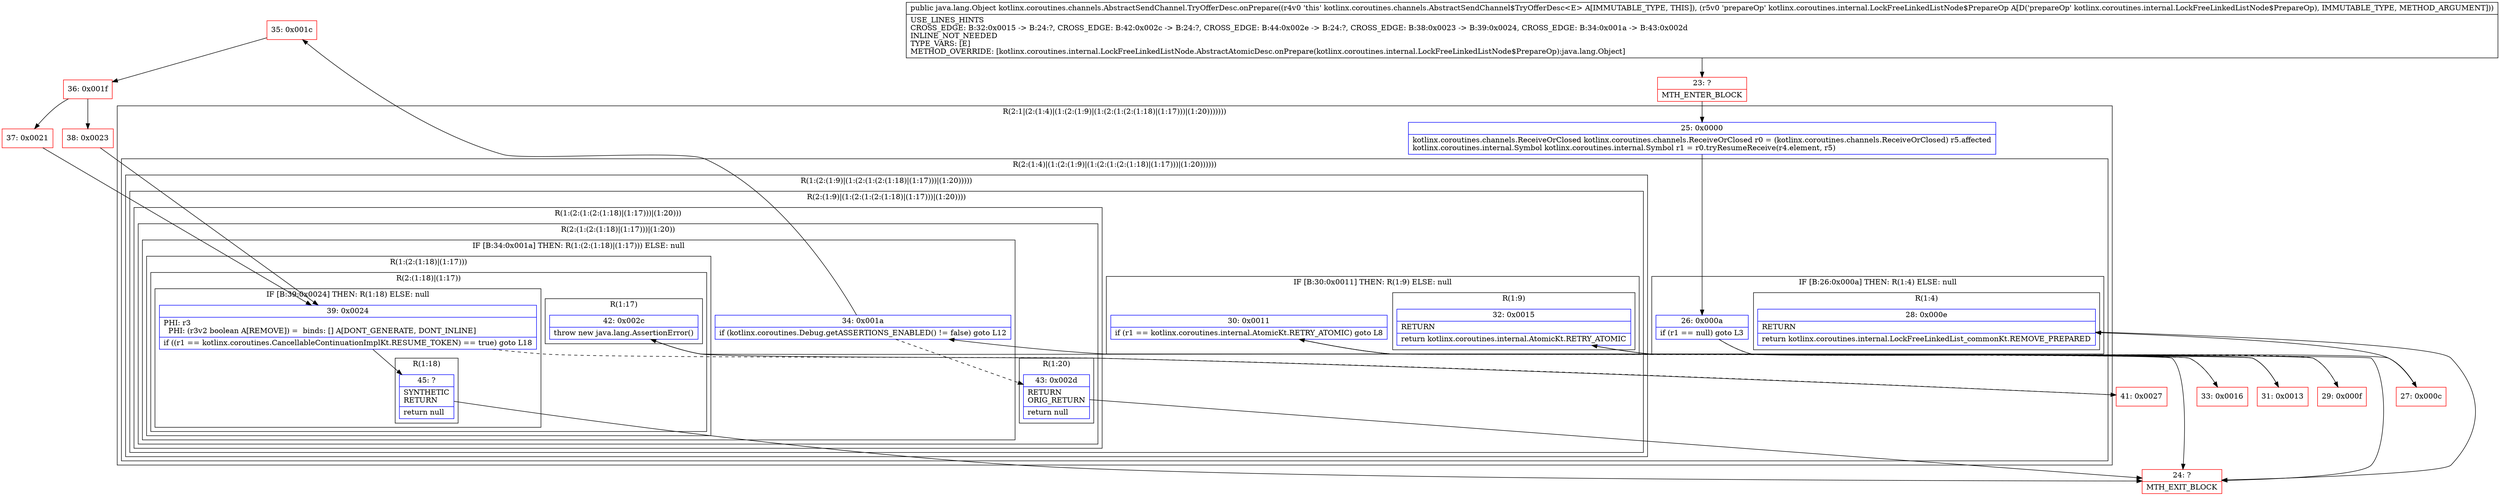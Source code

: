 digraph "CFG forkotlinx.coroutines.channels.AbstractSendChannel.TryOfferDesc.onPrepare(Lkotlinx\/coroutines\/internal\/LockFreeLinkedListNode$PrepareOp;)Ljava\/lang\/Object;" {
subgraph cluster_Region_1400062863 {
label = "R(2:1|(2:(1:4)|(1:(2:(1:9)|(1:(2:(1:(2:(1:18)|(1:17)))|(1:20)))))))";
node [shape=record,color=blue];
Node_25 [shape=record,label="{25\:\ 0x0000|kotlinx.coroutines.channels.ReceiveOrClosed kotlinx.coroutines.channels.ReceiveOrClosed r0 = (kotlinx.coroutines.channels.ReceiveOrClosed) r5.affected\lkotlinx.coroutines.internal.Symbol kotlinx.coroutines.internal.Symbol r1 = r0.tryResumeReceive(r4.element, r5)\l}"];
subgraph cluster_Region_1159572898 {
label = "R(2:(1:4)|(1:(2:(1:9)|(1:(2:(1:(2:(1:18)|(1:17)))|(1:20))))))";
node [shape=record,color=blue];
subgraph cluster_IfRegion_2094773921 {
label = "IF [B:26:0x000a] THEN: R(1:4) ELSE: null";
node [shape=record,color=blue];
Node_26 [shape=record,label="{26\:\ 0x000a|if (r1 == null) goto L3\l}"];
subgraph cluster_Region_712389310 {
label = "R(1:4)";
node [shape=record,color=blue];
Node_28 [shape=record,label="{28\:\ 0x000e|RETURN\l|return kotlinx.coroutines.internal.LockFreeLinkedList_commonKt.REMOVE_PREPARED\l}"];
}
}
subgraph cluster_Region_1654066198 {
label = "R(1:(2:(1:9)|(1:(2:(1:(2:(1:18)|(1:17)))|(1:20)))))";
node [shape=record,color=blue];
subgraph cluster_Region_1852333757 {
label = "R(2:(1:9)|(1:(2:(1:(2:(1:18)|(1:17)))|(1:20))))";
node [shape=record,color=blue];
subgraph cluster_IfRegion_442645979 {
label = "IF [B:30:0x0011] THEN: R(1:9) ELSE: null";
node [shape=record,color=blue];
Node_30 [shape=record,label="{30\:\ 0x0011|if (r1 == kotlinx.coroutines.internal.AtomicKt.RETRY_ATOMIC) goto L8\l}"];
subgraph cluster_Region_1185980015 {
label = "R(1:9)";
node [shape=record,color=blue];
Node_32 [shape=record,label="{32\:\ 0x0015|RETURN\l|return kotlinx.coroutines.internal.AtomicKt.RETRY_ATOMIC\l}"];
}
}
subgraph cluster_Region_1573431237 {
label = "R(1:(2:(1:(2:(1:18)|(1:17)))|(1:20)))";
node [shape=record,color=blue];
subgraph cluster_Region_124118998 {
label = "R(2:(1:(2:(1:18)|(1:17)))|(1:20))";
node [shape=record,color=blue];
subgraph cluster_IfRegion_735366193 {
label = "IF [B:34:0x001a] THEN: R(1:(2:(1:18)|(1:17))) ELSE: null";
node [shape=record,color=blue];
Node_34 [shape=record,label="{34\:\ 0x001a|if (kotlinx.coroutines.Debug.getASSERTIONS_ENABLED() != false) goto L12\l}"];
subgraph cluster_Region_1775594690 {
label = "R(1:(2:(1:18)|(1:17)))";
node [shape=record,color=blue];
subgraph cluster_Region_1899698354 {
label = "R(2:(1:18)|(1:17))";
node [shape=record,color=blue];
subgraph cluster_IfRegion_2139819184 {
label = "IF [B:39:0x0024] THEN: R(1:18) ELSE: null";
node [shape=record,color=blue];
Node_39 [shape=record,label="{39\:\ 0x0024|PHI: r3 \l  PHI: (r3v2 boolean A[REMOVE]) =  binds: [] A[DONT_GENERATE, DONT_INLINE]\l|if ((r1 == kotlinx.coroutines.CancellableContinuationImplKt.RESUME_TOKEN) == true) goto L18\l}"];
subgraph cluster_Region_1497897492 {
label = "R(1:18)";
node [shape=record,color=blue];
Node_45 [shape=record,label="{45\:\ ?|SYNTHETIC\lRETURN\l|return null\l}"];
}
}
subgraph cluster_Region_1416683592 {
label = "R(1:17)";
node [shape=record,color=blue];
Node_42 [shape=record,label="{42\:\ 0x002c|throw new java.lang.AssertionError()\l}"];
}
}
}
}
subgraph cluster_Region_369177976 {
label = "R(1:20)";
node [shape=record,color=blue];
Node_43 [shape=record,label="{43\:\ 0x002d|RETURN\lORIG_RETURN\l|return null\l}"];
}
}
}
}
}
}
}
Node_23 [shape=record,color=red,label="{23\:\ ?|MTH_ENTER_BLOCK\l}"];
Node_27 [shape=record,color=red,label="{27\:\ 0x000c}"];
Node_24 [shape=record,color=red,label="{24\:\ ?|MTH_EXIT_BLOCK\l}"];
Node_29 [shape=record,color=red,label="{29\:\ 0x000f}"];
Node_31 [shape=record,color=red,label="{31\:\ 0x0013}"];
Node_33 [shape=record,color=red,label="{33\:\ 0x0016}"];
Node_35 [shape=record,color=red,label="{35\:\ 0x001c}"];
Node_36 [shape=record,color=red,label="{36\:\ 0x001f}"];
Node_37 [shape=record,color=red,label="{37\:\ 0x0021}"];
Node_41 [shape=record,color=red,label="{41\:\ 0x0027}"];
Node_38 [shape=record,color=red,label="{38\:\ 0x0023}"];
MethodNode[shape=record,label="{public java.lang.Object kotlinx.coroutines.channels.AbstractSendChannel.TryOfferDesc.onPrepare((r4v0 'this' kotlinx.coroutines.channels.AbstractSendChannel$TryOfferDesc\<E\> A[IMMUTABLE_TYPE, THIS]), (r5v0 'prepareOp' kotlinx.coroutines.internal.LockFreeLinkedListNode$PrepareOp A[D('prepareOp' kotlinx.coroutines.internal.LockFreeLinkedListNode$PrepareOp), IMMUTABLE_TYPE, METHOD_ARGUMENT]))  | USE_LINES_HINTS\lCROSS_EDGE: B:32:0x0015 \-\> B:24:?, CROSS_EDGE: B:42:0x002c \-\> B:24:?, CROSS_EDGE: B:44:0x002e \-\> B:24:?, CROSS_EDGE: B:38:0x0023 \-\> B:39:0x0024, CROSS_EDGE: B:34:0x001a \-\> B:43:0x002d\lINLINE_NOT_NEEDED\lTYPE_VARS: [E]\lMETHOD_OVERRIDE: [kotlinx.coroutines.internal.LockFreeLinkedListNode.AbstractAtomicDesc.onPrepare(kotlinx.coroutines.internal.LockFreeLinkedListNode$PrepareOp):java.lang.Object]\l}"];
MethodNode -> Node_23;Node_25 -> Node_26;
Node_26 -> Node_27;
Node_26 -> Node_29[style=dashed];
Node_28 -> Node_24;
Node_30 -> Node_31;
Node_30 -> Node_33[style=dashed];
Node_32 -> Node_24;
Node_34 -> Node_35;
Node_34 -> Node_43[style=dashed];
Node_39 -> Node_41[style=dashed];
Node_39 -> Node_45;
Node_45 -> Node_24;
Node_42 -> Node_24;
Node_43 -> Node_24;
Node_23 -> Node_25;
Node_27 -> Node_28;
Node_29 -> Node_30;
Node_31 -> Node_32;
Node_33 -> Node_34;
Node_35 -> Node_36;
Node_36 -> Node_37;
Node_36 -> Node_38;
Node_37 -> Node_39;
Node_41 -> Node_42;
Node_38 -> Node_39;
}

